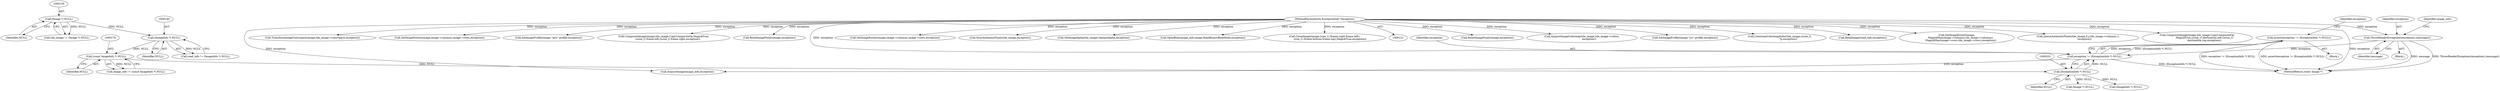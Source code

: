 digraph "0_ImageMagick_afa878a689870c28b6994ecf3bb8dbfb2b76d135@API" {
"1000199" [label="(Call,assert(exception != (ExceptionInfo *) NULL))"];
"1000200" [label="(Call,exception != (ExceptionInfo *) NULL)"];
"1000146" [label="(Call,ThrowReaderException((exception),(message)))"];
"1000123" [label="(MethodParameterIn,ExceptionInfo *exception)"];
"1000202" [label="(Call,(ExceptionInfo *) NULL)"];
"1000175" [label="(Call,(const ImageInfo *) NULL)"];
"1000139" [label="(Call,(ImageInfo *) NULL)"];
"1000129" [label="(Call,(Image *) NULL)"];
"1000762" [label="(Call,ResetImagePixels(image,exception))"];
"1001340" [label="(Call,AcquireImageColormap(tile_image,tile_image->colors,\n                  exception))"];
"1002131" [label="(Call,SetImageProfile(image,\"icc\",profile,exception))"];
"1001711" [label="(Call,ConstrainColormapIndex(tile_image,(ssize_t)\n                      *p,exception))"];
"1000129" [label="(Call,(Image *) NULL)"];
"1000146" [label="(Call,ThrowReaderException((exception),(message)))"];
"1002441" [label="(Call,ReadImage(read_info,exception))"];
"1002485" [label="(Call,SetImageExtent(image,\n          MagickMax(image->columns,tile_image->columns),\n          MagickMax(image->rows,tile_image->rows),exception))"];
"1001670" [label="(Call,QueueAuthenticPixels(tile_image,0,y,tile_image->columns,1,\n                exception))"];
"1000201" [label="(Identifier,exception)"];
"1000175" [label="(Call,(const ImageInfo *) NULL)"];
"1002016" [label="(Call,CompositeImage(image,tile_image,CopyCompositeOp,\n                  MagickTrue,(ssize_t) destination.left,(ssize_t)\n                  destination.top,exception))"];
"1000127" [label="(Call,tile_image != (Image *) NULL)"];
"1000213" [label="(Call,AcquireImage(image_info,exception))"];
"1002504" [label="(Call,TransformImageColorspace(image,tile_image->colorspace,exception))"];
"1000177" [label="(Identifier,NULL)"];
"1000199" [label="(Call,assert(exception != (ExceptionInfo *) NULL))"];
"1000204" [label="(Identifier,NULL)"];
"1000747" [label="(Call,SetImageExtent(image,image->columns,image->rows,exception))"];
"1000148" [label="(Identifier,message)"];
"1000125" [label="(Block,)"];
"1002169" [label="(Call,SetImageProfile(image,\"iptc\",profile,exception))"];
"1002512" [label="(Call,CompositeImage(image,tile_image,CopyCompositeOp,MagickTrue,\n          (ssize_t) frame.left,(ssize_t) frame.right,exception))"];
"1000525" [label="(Call,ResetImagePixels(image,exception))"];
"1002647" [label="(MethodReturn,static Image *)"];
"1000200" [label="(Call,exception != (ExceptionInfo *) NULL)"];
"1000131" [label="(Identifier,NULL)"];
"1000174" [label="(Identifier,image_info)"];
"1000510" [label="(Call,SetImageExtent(image,image->columns,image->rows,exception))"];
"1001935" [label="(Call,SyncAuthenticPixels(tile_image,exception))"];
"1000141" [label="(Identifier,NULL)"];
"1000173" [label="(Call,image_info != (const ImageInfo *) NULL)"];
"1000233" [label="(Call,(Image *) NULL)"];
"1000208" [label="(Identifier,exception)"];
"1001293" [label="(Call,SetImageAlpha(tile_image,OpaqueAlpha,exception))"];
"1000238" [label="(Call,(ImageInfo *) NULL)"];
"1000147" [label="(Identifier,exception)"];
"1000218" [label="(Call,OpenBlob(image_info,image,ReadBinaryBlobMode,exception))"];
"1000139" [label="(Call,(ImageInfo *) NULL)"];
"1001181" [label="(Call,CloneImage(image,(size_t) (frame.right-frame.left),\n              (size_t) (frame.bottom-frame.top),MagickTrue,exception))"];
"1000137" [label="(Call,read_info != (ImageInfo *) NULL)"];
"1000123" [label="(MethodParameterIn,ExceptionInfo *exception)"];
"1000124" [label="(Block,)"];
"1000202" [label="(Call,(ExceptionInfo *) NULL)"];
"1000199" -> "1000124"  [label="AST: "];
"1000199" -> "1000200"  [label="CFG: "];
"1000200" -> "1000199"  [label="AST: "];
"1000208" -> "1000199"  [label="CFG: "];
"1000199" -> "1002647"  [label="DDG: exception != (ExceptionInfo *) NULL"];
"1000199" -> "1002647"  [label="DDG: assert(exception != (ExceptionInfo *) NULL)"];
"1000200" -> "1000199"  [label="DDG: exception"];
"1000200" -> "1000199"  [label="DDG: (ExceptionInfo *) NULL"];
"1000200" -> "1000202"  [label="CFG: "];
"1000201" -> "1000200"  [label="AST: "];
"1000202" -> "1000200"  [label="AST: "];
"1000200" -> "1002647"  [label="DDG: (ExceptionInfo *) NULL"];
"1000146" -> "1000200"  [label="DDG: exception"];
"1000123" -> "1000200"  [label="DDG: exception"];
"1000202" -> "1000200"  [label="DDG: NULL"];
"1000200" -> "1000213"  [label="DDG: exception"];
"1000146" -> "1000125"  [label="AST: "];
"1000146" -> "1000148"  [label="CFG: "];
"1000147" -> "1000146"  [label="AST: "];
"1000148" -> "1000146"  [label="AST: "];
"1000174" -> "1000146"  [label="CFG: "];
"1000146" -> "1002647"  [label="DDG: message"];
"1000146" -> "1002647"  [label="DDG: ThrowReaderException((exception),(message))"];
"1000123" -> "1000146"  [label="DDG: exception"];
"1000123" -> "1000121"  [label="AST: "];
"1000123" -> "1002647"  [label="DDG: exception"];
"1000123" -> "1000213"  [label="DDG: exception"];
"1000123" -> "1000218"  [label="DDG: exception"];
"1000123" -> "1000510"  [label="DDG: exception"];
"1000123" -> "1000525"  [label="DDG: exception"];
"1000123" -> "1000747"  [label="DDG: exception"];
"1000123" -> "1000762"  [label="DDG: exception"];
"1000123" -> "1001181"  [label="DDG: exception"];
"1000123" -> "1001293"  [label="DDG: exception"];
"1000123" -> "1001340"  [label="DDG: exception"];
"1000123" -> "1001670"  [label="DDG: exception"];
"1000123" -> "1001711"  [label="DDG: exception"];
"1000123" -> "1001935"  [label="DDG: exception"];
"1000123" -> "1002016"  [label="DDG: exception"];
"1000123" -> "1002131"  [label="DDG: exception"];
"1000123" -> "1002169"  [label="DDG: exception"];
"1000123" -> "1002441"  [label="DDG: exception"];
"1000123" -> "1002485"  [label="DDG: exception"];
"1000123" -> "1002504"  [label="DDG: exception"];
"1000123" -> "1002512"  [label="DDG: exception"];
"1000202" -> "1000204"  [label="CFG: "];
"1000203" -> "1000202"  [label="AST: "];
"1000204" -> "1000202"  [label="AST: "];
"1000175" -> "1000202"  [label="DDG: NULL"];
"1000202" -> "1000233"  [label="DDG: NULL"];
"1000202" -> "1000238"  [label="DDG: NULL"];
"1000175" -> "1000173"  [label="AST: "];
"1000175" -> "1000177"  [label="CFG: "];
"1000176" -> "1000175"  [label="AST: "];
"1000177" -> "1000175"  [label="AST: "];
"1000173" -> "1000175"  [label="CFG: "];
"1000175" -> "1000173"  [label="DDG: NULL"];
"1000139" -> "1000175"  [label="DDG: NULL"];
"1000139" -> "1000137"  [label="AST: "];
"1000139" -> "1000141"  [label="CFG: "];
"1000140" -> "1000139"  [label="AST: "];
"1000141" -> "1000139"  [label="AST: "];
"1000137" -> "1000139"  [label="CFG: "];
"1000139" -> "1000137"  [label="DDG: NULL"];
"1000129" -> "1000139"  [label="DDG: NULL"];
"1000129" -> "1000127"  [label="AST: "];
"1000129" -> "1000131"  [label="CFG: "];
"1000130" -> "1000129"  [label="AST: "];
"1000131" -> "1000129"  [label="AST: "];
"1000127" -> "1000129"  [label="CFG: "];
"1000129" -> "1000127"  [label="DDG: NULL"];
}
